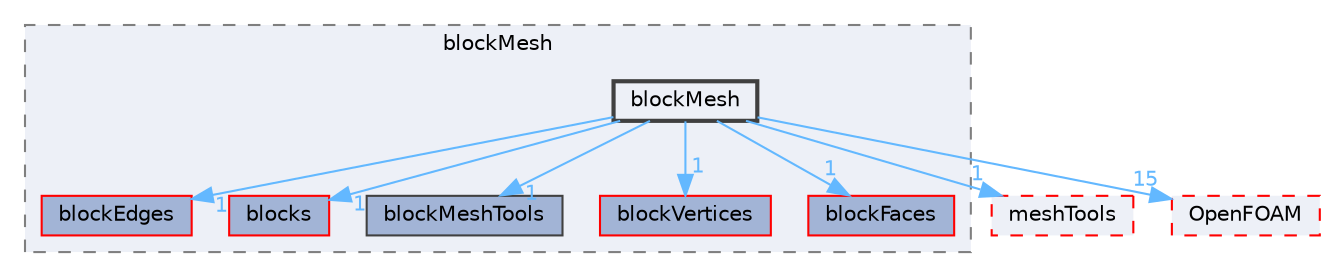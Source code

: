digraph "src/mesh/blockMesh/blockMesh"
{
 // LATEX_PDF_SIZE
  bgcolor="transparent";
  edge [fontname=Helvetica,fontsize=10,labelfontname=Helvetica,labelfontsize=10];
  node [fontname=Helvetica,fontsize=10,shape=box,height=0.2,width=0.4];
  compound=true
  subgraph clusterdir_ade3ea1948a418ffb78a293f495540d7 {
    graph [ bgcolor="#edf0f7", pencolor="grey50", label="blockMesh", fontname=Helvetica,fontsize=10 style="filled,dashed", URL="dir_ade3ea1948a418ffb78a293f495540d7.html",tooltip=""]
  dir_2be04f7008d0f59dcfa6d7f2ed1ae216 [label="blockEdges", fillcolor="#a2b4d6", color="red", style="filled", URL="dir_2be04f7008d0f59dcfa6d7f2ed1ae216.html",tooltip=""];
  dir_3d4b7ff82430426b89c0b8ee1857acdd [label="blocks", fillcolor="#a2b4d6", color="red", style="filled", URL="dir_3d4b7ff82430426b89c0b8ee1857acdd.html",tooltip=""];
  dir_934fd699d4e73509f5b745cbde9009c9 [label="blockMeshTools", fillcolor="#a2b4d6", color="grey25", style="filled", URL="dir_934fd699d4e73509f5b745cbde9009c9.html",tooltip=""];
  dir_93895511c18a9f0db9f27c0c000f3eac [label="blockVertices", fillcolor="#a2b4d6", color="red", style="filled", URL="dir_93895511c18a9f0db9f27c0c000f3eac.html",tooltip=""];
  dir_bd6d7609183954e4e602a5d911da1e0d [label="blockFaces", fillcolor="#a2b4d6", color="red", style="filled", URL="dir_bd6d7609183954e4e602a5d911da1e0d.html",tooltip=""];
  dir_31b8270c210cc8b10b1c8fa0114be036 [label="blockMesh", fillcolor="#edf0f7", color="grey25", style="filled,bold", URL="dir_31b8270c210cc8b10b1c8fa0114be036.html",tooltip=""];
  }
  dir_ae30ad0bef50cf391b24c614251bb9fd [label="meshTools", fillcolor="#edf0f7", color="red", style="filled,dashed", URL="dir_ae30ad0bef50cf391b24c614251bb9fd.html",tooltip=""];
  dir_c5473ff19b20e6ec4dfe5c310b3778a8 [label="OpenFOAM", fillcolor="#edf0f7", color="red", style="filled,dashed", URL="dir_c5473ff19b20e6ec4dfe5c310b3778a8.html",tooltip=""];
  dir_31b8270c210cc8b10b1c8fa0114be036->dir_2be04f7008d0f59dcfa6d7f2ed1ae216 [headlabel="1", labeldistance=1.5 headhref="dir_000306_000301.html" href="dir_000306_000301.html" color="steelblue1" fontcolor="steelblue1"];
  dir_31b8270c210cc8b10b1c8fa0114be036->dir_3d4b7ff82430426b89c0b8ee1857acdd [headlabel="1", labeldistance=1.5 headhref="dir_000306_000308.html" href="dir_000306_000308.html" color="steelblue1" fontcolor="steelblue1"];
  dir_31b8270c210cc8b10b1c8fa0114be036->dir_934fd699d4e73509f5b745cbde9009c9 [headlabel="1", labeldistance=1.5 headhref="dir_000306_000307.html" href="dir_000306_000307.html" color="steelblue1" fontcolor="steelblue1"];
  dir_31b8270c210cc8b10b1c8fa0114be036->dir_93895511c18a9f0db9f27c0c000f3eac [headlabel="1", labeldistance=1.5 headhref="dir_000306_000310.html" href="dir_000306_000310.html" color="steelblue1" fontcolor="steelblue1"];
  dir_31b8270c210cc8b10b1c8fa0114be036->dir_ae30ad0bef50cf391b24c614251bb9fd [headlabel="1", labeldistance=1.5 headhref="dir_000306_002382.html" href="dir_000306_002382.html" color="steelblue1" fontcolor="steelblue1"];
  dir_31b8270c210cc8b10b1c8fa0114be036->dir_bd6d7609183954e4e602a5d911da1e0d [headlabel="1", labeldistance=1.5 headhref="dir_000306_000303.html" href="dir_000306_000303.html" color="steelblue1" fontcolor="steelblue1"];
  dir_31b8270c210cc8b10b1c8fa0114be036->dir_c5473ff19b20e6ec4dfe5c310b3778a8 [headlabel="15", labeldistance=1.5 headhref="dir_000306_002695.html" href="dir_000306_002695.html" color="steelblue1" fontcolor="steelblue1"];
}
